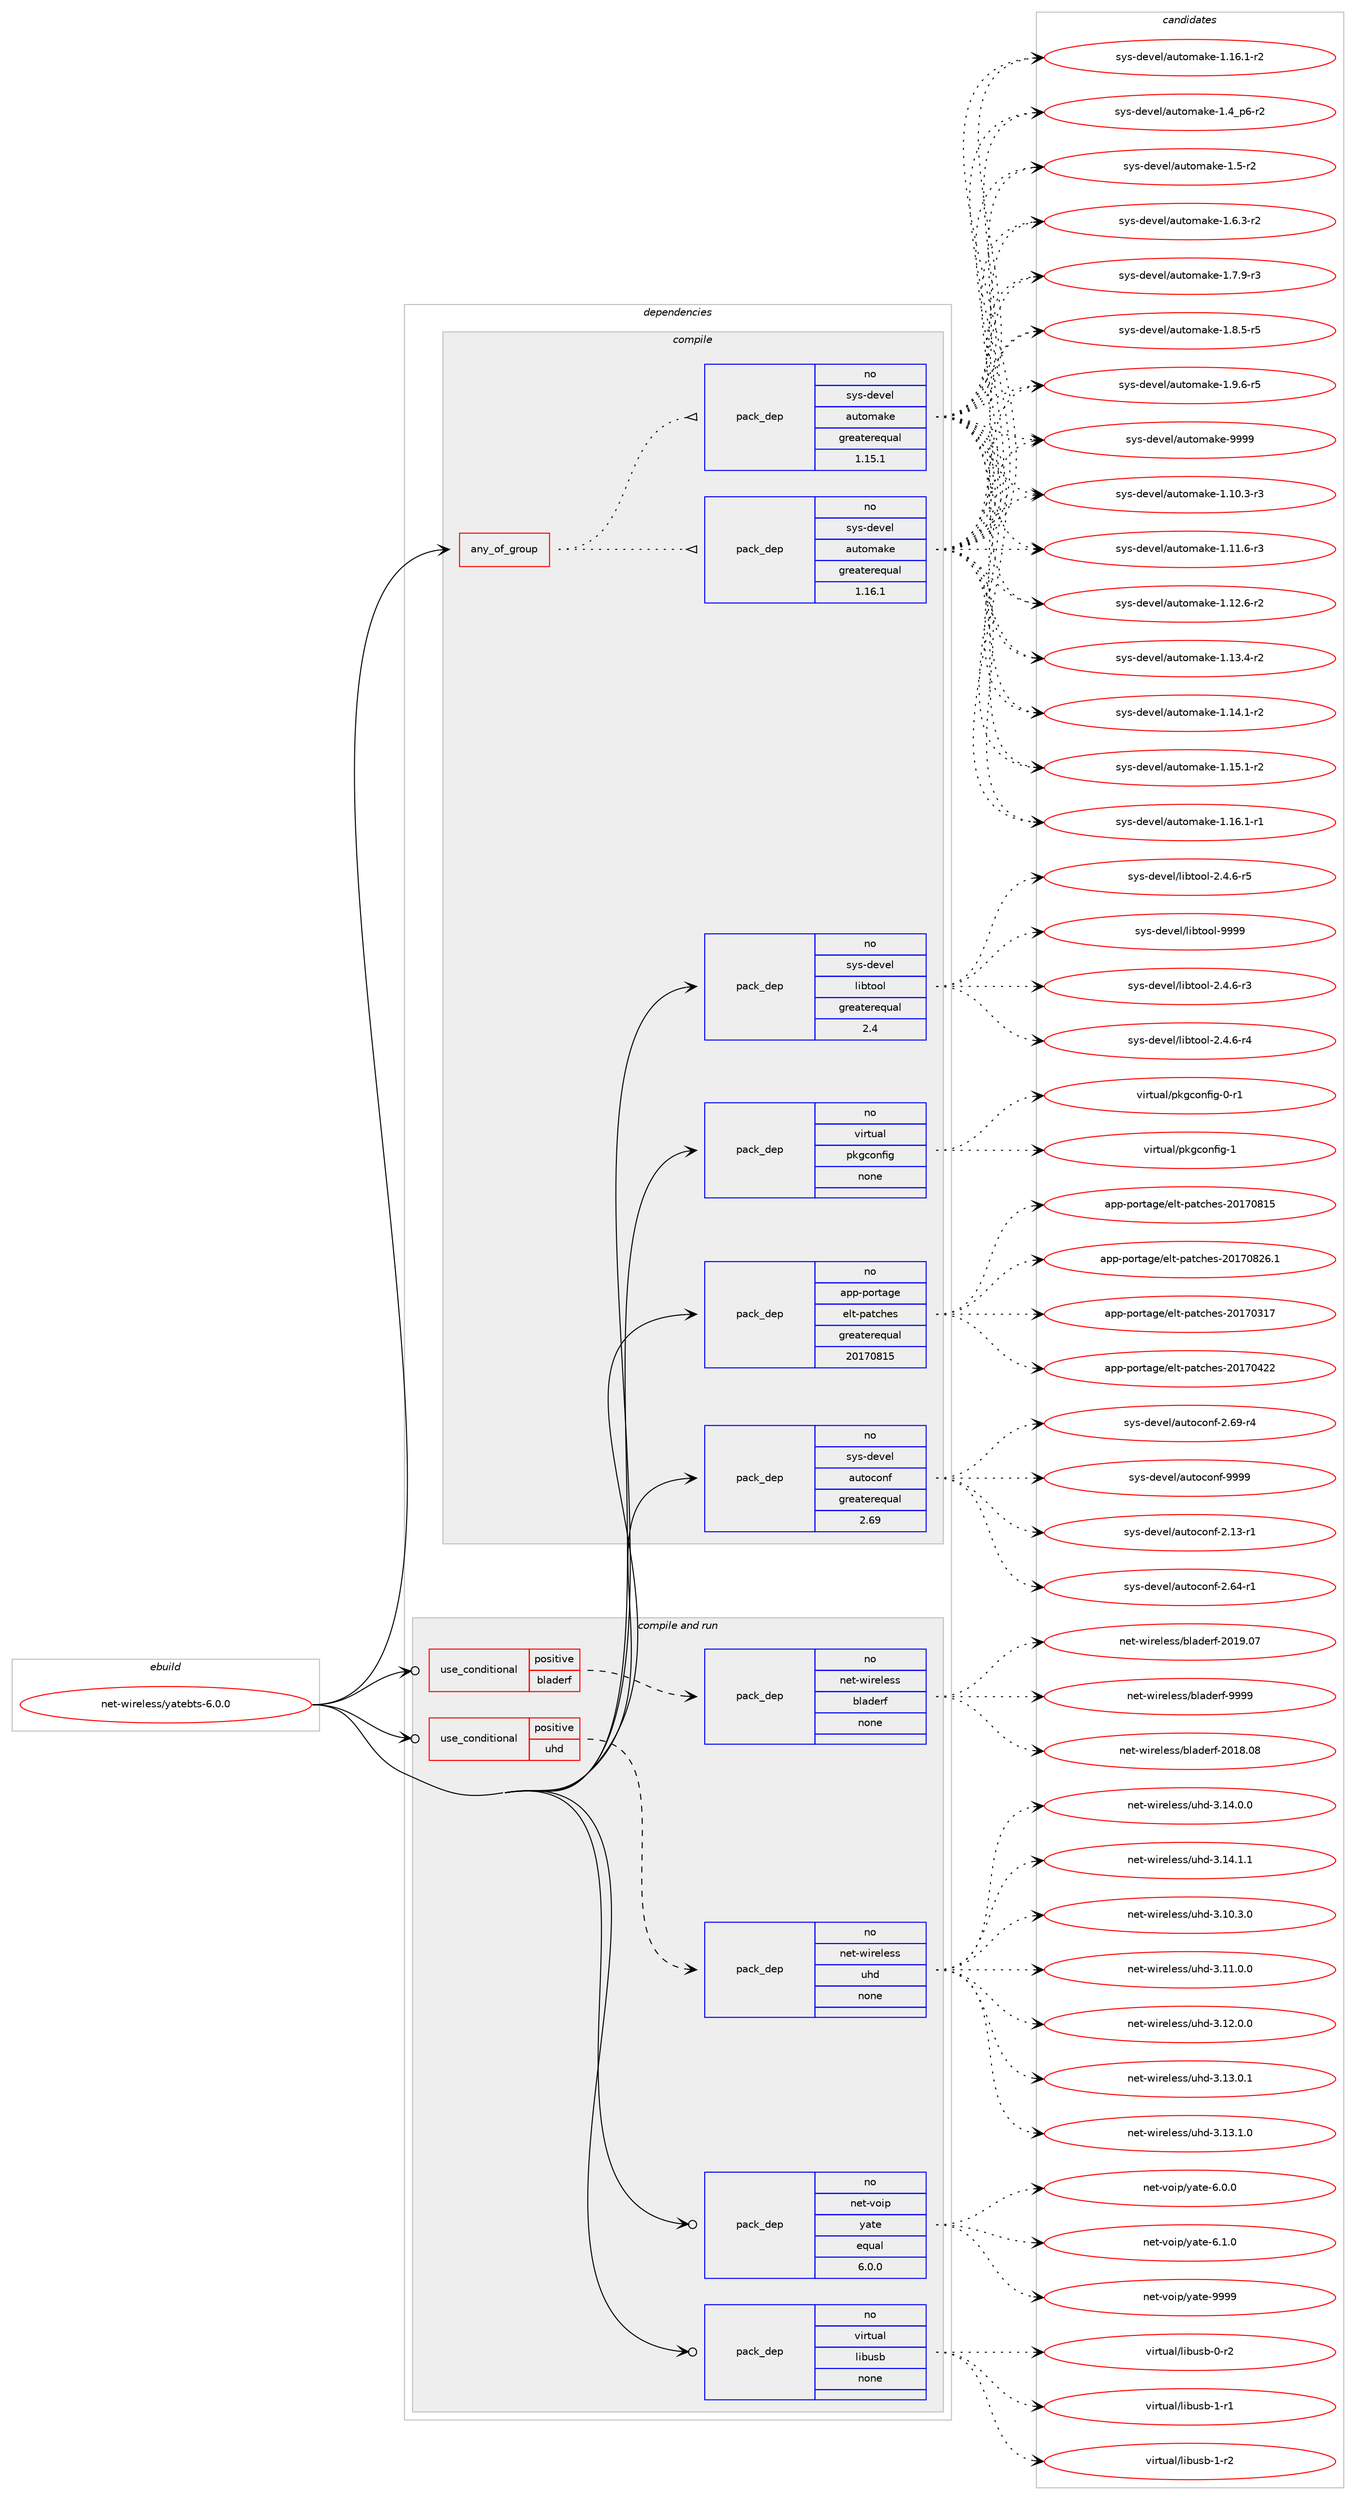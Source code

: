 digraph prolog {

# *************
# Graph options
# *************

newrank=true;
concentrate=true;
compound=true;
graph [rankdir=LR,fontname=Helvetica,fontsize=10,ranksep=1.5];#, ranksep=2.5, nodesep=0.2];
edge  [arrowhead=vee];
node  [fontname=Helvetica,fontsize=10];

# **********
# The ebuild
# **********

subgraph cluster_leftcol {
color=gray;
label=<<i>ebuild</i>>;
id [label="net-wireless/yatebts-6.0.0", color=red, width=4, href="../net-wireless/yatebts-6.0.0.svg"];
}

# ****************
# The dependencies
# ****************

subgraph cluster_midcol {
color=gray;
label=<<i>dependencies</i>>;
subgraph cluster_compile {
fillcolor="#eeeeee";
style=filled;
label=<<i>compile</i>>;
subgraph any14428 {
dependency845757 [label=<<TABLE BORDER="0" CELLBORDER="1" CELLSPACING="0" CELLPADDING="4"><TR><TD CELLPADDING="10">any_of_group</TD></TR></TABLE>>, shape=none, color=red];subgraph pack624541 {
dependency845758 [label=<<TABLE BORDER="0" CELLBORDER="1" CELLSPACING="0" CELLPADDING="4" WIDTH="220"><TR><TD ROWSPAN="6" CELLPADDING="30">pack_dep</TD></TR><TR><TD WIDTH="110">no</TD></TR><TR><TD>sys-devel</TD></TR><TR><TD>automake</TD></TR><TR><TD>greaterequal</TD></TR><TR><TD>1.16.1</TD></TR></TABLE>>, shape=none, color=blue];
}
dependency845757:e -> dependency845758:w [weight=20,style="dotted",arrowhead="oinv"];
subgraph pack624542 {
dependency845759 [label=<<TABLE BORDER="0" CELLBORDER="1" CELLSPACING="0" CELLPADDING="4" WIDTH="220"><TR><TD ROWSPAN="6" CELLPADDING="30">pack_dep</TD></TR><TR><TD WIDTH="110">no</TD></TR><TR><TD>sys-devel</TD></TR><TR><TD>automake</TD></TR><TR><TD>greaterequal</TD></TR><TR><TD>1.15.1</TD></TR></TABLE>>, shape=none, color=blue];
}
dependency845757:e -> dependency845759:w [weight=20,style="dotted",arrowhead="oinv"];
}
id:e -> dependency845757:w [weight=20,style="solid",arrowhead="vee"];
subgraph pack624543 {
dependency845760 [label=<<TABLE BORDER="0" CELLBORDER="1" CELLSPACING="0" CELLPADDING="4" WIDTH="220"><TR><TD ROWSPAN="6" CELLPADDING="30">pack_dep</TD></TR><TR><TD WIDTH="110">no</TD></TR><TR><TD>app-portage</TD></TR><TR><TD>elt-patches</TD></TR><TR><TD>greaterequal</TD></TR><TR><TD>20170815</TD></TR></TABLE>>, shape=none, color=blue];
}
id:e -> dependency845760:w [weight=20,style="solid",arrowhead="vee"];
subgraph pack624544 {
dependency845761 [label=<<TABLE BORDER="0" CELLBORDER="1" CELLSPACING="0" CELLPADDING="4" WIDTH="220"><TR><TD ROWSPAN="6" CELLPADDING="30">pack_dep</TD></TR><TR><TD WIDTH="110">no</TD></TR><TR><TD>sys-devel</TD></TR><TR><TD>autoconf</TD></TR><TR><TD>greaterequal</TD></TR><TR><TD>2.69</TD></TR></TABLE>>, shape=none, color=blue];
}
id:e -> dependency845761:w [weight=20,style="solid",arrowhead="vee"];
subgraph pack624545 {
dependency845762 [label=<<TABLE BORDER="0" CELLBORDER="1" CELLSPACING="0" CELLPADDING="4" WIDTH="220"><TR><TD ROWSPAN="6" CELLPADDING="30">pack_dep</TD></TR><TR><TD WIDTH="110">no</TD></TR><TR><TD>sys-devel</TD></TR><TR><TD>libtool</TD></TR><TR><TD>greaterequal</TD></TR><TR><TD>2.4</TD></TR></TABLE>>, shape=none, color=blue];
}
id:e -> dependency845762:w [weight=20,style="solid",arrowhead="vee"];
subgraph pack624546 {
dependency845763 [label=<<TABLE BORDER="0" CELLBORDER="1" CELLSPACING="0" CELLPADDING="4" WIDTH="220"><TR><TD ROWSPAN="6" CELLPADDING="30">pack_dep</TD></TR><TR><TD WIDTH="110">no</TD></TR><TR><TD>virtual</TD></TR><TR><TD>pkgconfig</TD></TR><TR><TD>none</TD></TR><TR><TD></TD></TR></TABLE>>, shape=none, color=blue];
}
id:e -> dependency845763:w [weight=20,style="solid",arrowhead="vee"];
}
subgraph cluster_compileandrun {
fillcolor="#eeeeee";
style=filled;
label=<<i>compile and run</i>>;
subgraph cond206285 {
dependency845764 [label=<<TABLE BORDER="0" CELLBORDER="1" CELLSPACING="0" CELLPADDING="4"><TR><TD ROWSPAN="3" CELLPADDING="10">use_conditional</TD></TR><TR><TD>positive</TD></TR><TR><TD>bladerf</TD></TR></TABLE>>, shape=none, color=red];
subgraph pack624547 {
dependency845765 [label=<<TABLE BORDER="0" CELLBORDER="1" CELLSPACING="0" CELLPADDING="4" WIDTH="220"><TR><TD ROWSPAN="6" CELLPADDING="30">pack_dep</TD></TR><TR><TD WIDTH="110">no</TD></TR><TR><TD>net-wireless</TD></TR><TR><TD>bladerf</TD></TR><TR><TD>none</TD></TR><TR><TD></TD></TR></TABLE>>, shape=none, color=blue];
}
dependency845764:e -> dependency845765:w [weight=20,style="dashed",arrowhead="vee"];
}
id:e -> dependency845764:w [weight=20,style="solid",arrowhead="odotvee"];
subgraph cond206286 {
dependency845766 [label=<<TABLE BORDER="0" CELLBORDER="1" CELLSPACING="0" CELLPADDING="4"><TR><TD ROWSPAN="3" CELLPADDING="10">use_conditional</TD></TR><TR><TD>positive</TD></TR><TR><TD>uhd</TD></TR></TABLE>>, shape=none, color=red];
subgraph pack624548 {
dependency845767 [label=<<TABLE BORDER="0" CELLBORDER="1" CELLSPACING="0" CELLPADDING="4" WIDTH="220"><TR><TD ROWSPAN="6" CELLPADDING="30">pack_dep</TD></TR><TR><TD WIDTH="110">no</TD></TR><TR><TD>net-wireless</TD></TR><TR><TD>uhd</TD></TR><TR><TD>none</TD></TR><TR><TD></TD></TR></TABLE>>, shape=none, color=blue];
}
dependency845766:e -> dependency845767:w [weight=20,style="dashed",arrowhead="vee"];
}
id:e -> dependency845766:w [weight=20,style="solid",arrowhead="odotvee"];
subgraph pack624549 {
dependency845768 [label=<<TABLE BORDER="0" CELLBORDER="1" CELLSPACING="0" CELLPADDING="4" WIDTH="220"><TR><TD ROWSPAN="6" CELLPADDING="30">pack_dep</TD></TR><TR><TD WIDTH="110">no</TD></TR><TR><TD>net-voip</TD></TR><TR><TD>yate</TD></TR><TR><TD>equal</TD></TR><TR><TD>6.0.0</TD></TR></TABLE>>, shape=none, color=blue];
}
id:e -> dependency845768:w [weight=20,style="solid",arrowhead="odotvee"];
subgraph pack624550 {
dependency845769 [label=<<TABLE BORDER="0" CELLBORDER="1" CELLSPACING="0" CELLPADDING="4" WIDTH="220"><TR><TD ROWSPAN="6" CELLPADDING="30">pack_dep</TD></TR><TR><TD WIDTH="110">no</TD></TR><TR><TD>virtual</TD></TR><TR><TD>libusb</TD></TR><TR><TD>none</TD></TR><TR><TD></TD></TR></TABLE>>, shape=none, color=blue];
}
id:e -> dependency845769:w [weight=20,style="solid",arrowhead="odotvee"];
}
subgraph cluster_run {
fillcolor="#eeeeee";
style=filled;
label=<<i>run</i>>;
}
}

# **************
# The candidates
# **************

subgraph cluster_choices {
rank=same;
color=gray;
label=<<i>candidates</i>>;

subgraph choice624541 {
color=black;
nodesep=1;
choice11512111545100101118101108479711711611110997107101454946494846514511451 [label="sys-devel/automake-1.10.3-r3", color=red, width=4,href="../sys-devel/automake-1.10.3-r3.svg"];
choice11512111545100101118101108479711711611110997107101454946494946544511451 [label="sys-devel/automake-1.11.6-r3", color=red, width=4,href="../sys-devel/automake-1.11.6-r3.svg"];
choice11512111545100101118101108479711711611110997107101454946495046544511450 [label="sys-devel/automake-1.12.6-r2", color=red, width=4,href="../sys-devel/automake-1.12.6-r2.svg"];
choice11512111545100101118101108479711711611110997107101454946495146524511450 [label="sys-devel/automake-1.13.4-r2", color=red, width=4,href="../sys-devel/automake-1.13.4-r2.svg"];
choice11512111545100101118101108479711711611110997107101454946495246494511450 [label="sys-devel/automake-1.14.1-r2", color=red, width=4,href="../sys-devel/automake-1.14.1-r2.svg"];
choice11512111545100101118101108479711711611110997107101454946495346494511450 [label="sys-devel/automake-1.15.1-r2", color=red, width=4,href="../sys-devel/automake-1.15.1-r2.svg"];
choice11512111545100101118101108479711711611110997107101454946495446494511449 [label="sys-devel/automake-1.16.1-r1", color=red, width=4,href="../sys-devel/automake-1.16.1-r1.svg"];
choice11512111545100101118101108479711711611110997107101454946495446494511450 [label="sys-devel/automake-1.16.1-r2", color=red, width=4,href="../sys-devel/automake-1.16.1-r2.svg"];
choice115121115451001011181011084797117116111109971071014549465295112544511450 [label="sys-devel/automake-1.4_p6-r2", color=red, width=4,href="../sys-devel/automake-1.4_p6-r2.svg"];
choice11512111545100101118101108479711711611110997107101454946534511450 [label="sys-devel/automake-1.5-r2", color=red, width=4,href="../sys-devel/automake-1.5-r2.svg"];
choice115121115451001011181011084797117116111109971071014549465446514511450 [label="sys-devel/automake-1.6.3-r2", color=red, width=4,href="../sys-devel/automake-1.6.3-r2.svg"];
choice115121115451001011181011084797117116111109971071014549465546574511451 [label="sys-devel/automake-1.7.9-r3", color=red, width=4,href="../sys-devel/automake-1.7.9-r3.svg"];
choice115121115451001011181011084797117116111109971071014549465646534511453 [label="sys-devel/automake-1.8.5-r5", color=red, width=4,href="../sys-devel/automake-1.8.5-r5.svg"];
choice115121115451001011181011084797117116111109971071014549465746544511453 [label="sys-devel/automake-1.9.6-r5", color=red, width=4,href="../sys-devel/automake-1.9.6-r5.svg"];
choice115121115451001011181011084797117116111109971071014557575757 [label="sys-devel/automake-9999", color=red, width=4,href="../sys-devel/automake-9999.svg"];
dependency845758:e -> choice11512111545100101118101108479711711611110997107101454946494846514511451:w [style=dotted,weight="100"];
dependency845758:e -> choice11512111545100101118101108479711711611110997107101454946494946544511451:w [style=dotted,weight="100"];
dependency845758:e -> choice11512111545100101118101108479711711611110997107101454946495046544511450:w [style=dotted,weight="100"];
dependency845758:e -> choice11512111545100101118101108479711711611110997107101454946495146524511450:w [style=dotted,weight="100"];
dependency845758:e -> choice11512111545100101118101108479711711611110997107101454946495246494511450:w [style=dotted,weight="100"];
dependency845758:e -> choice11512111545100101118101108479711711611110997107101454946495346494511450:w [style=dotted,weight="100"];
dependency845758:e -> choice11512111545100101118101108479711711611110997107101454946495446494511449:w [style=dotted,weight="100"];
dependency845758:e -> choice11512111545100101118101108479711711611110997107101454946495446494511450:w [style=dotted,weight="100"];
dependency845758:e -> choice115121115451001011181011084797117116111109971071014549465295112544511450:w [style=dotted,weight="100"];
dependency845758:e -> choice11512111545100101118101108479711711611110997107101454946534511450:w [style=dotted,weight="100"];
dependency845758:e -> choice115121115451001011181011084797117116111109971071014549465446514511450:w [style=dotted,weight="100"];
dependency845758:e -> choice115121115451001011181011084797117116111109971071014549465546574511451:w [style=dotted,weight="100"];
dependency845758:e -> choice115121115451001011181011084797117116111109971071014549465646534511453:w [style=dotted,weight="100"];
dependency845758:e -> choice115121115451001011181011084797117116111109971071014549465746544511453:w [style=dotted,weight="100"];
dependency845758:e -> choice115121115451001011181011084797117116111109971071014557575757:w [style=dotted,weight="100"];
}
subgraph choice624542 {
color=black;
nodesep=1;
choice11512111545100101118101108479711711611110997107101454946494846514511451 [label="sys-devel/automake-1.10.3-r3", color=red, width=4,href="../sys-devel/automake-1.10.3-r3.svg"];
choice11512111545100101118101108479711711611110997107101454946494946544511451 [label="sys-devel/automake-1.11.6-r3", color=red, width=4,href="../sys-devel/automake-1.11.6-r3.svg"];
choice11512111545100101118101108479711711611110997107101454946495046544511450 [label="sys-devel/automake-1.12.6-r2", color=red, width=4,href="../sys-devel/automake-1.12.6-r2.svg"];
choice11512111545100101118101108479711711611110997107101454946495146524511450 [label="sys-devel/automake-1.13.4-r2", color=red, width=4,href="../sys-devel/automake-1.13.4-r2.svg"];
choice11512111545100101118101108479711711611110997107101454946495246494511450 [label="sys-devel/automake-1.14.1-r2", color=red, width=4,href="../sys-devel/automake-1.14.1-r2.svg"];
choice11512111545100101118101108479711711611110997107101454946495346494511450 [label="sys-devel/automake-1.15.1-r2", color=red, width=4,href="../sys-devel/automake-1.15.1-r2.svg"];
choice11512111545100101118101108479711711611110997107101454946495446494511449 [label="sys-devel/automake-1.16.1-r1", color=red, width=4,href="../sys-devel/automake-1.16.1-r1.svg"];
choice11512111545100101118101108479711711611110997107101454946495446494511450 [label="sys-devel/automake-1.16.1-r2", color=red, width=4,href="../sys-devel/automake-1.16.1-r2.svg"];
choice115121115451001011181011084797117116111109971071014549465295112544511450 [label="sys-devel/automake-1.4_p6-r2", color=red, width=4,href="../sys-devel/automake-1.4_p6-r2.svg"];
choice11512111545100101118101108479711711611110997107101454946534511450 [label="sys-devel/automake-1.5-r2", color=red, width=4,href="../sys-devel/automake-1.5-r2.svg"];
choice115121115451001011181011084797117116111109971071014549465446514511450 [label="sys-devel/automake-1.6.3-r2", color=red, width=4,href="../sys-devel/automake-1.6.3-r2.svg"];
choice115121115451001011181011084797117116111109971071014549465546574511451 [label="sys-devel/automake-1.7.9-r3", color=red, width=4,href="../sys-devel/automake-1.7.9-r3.svg"];
choice115121115451001011181011084797117116111109971071014549465646534511453 [label="sys-devel/automake-1.8.5-r5", color=red, width=4,href="../sys-devel/automake-1.8.5-r5.svg"];
choice115121115451001011181011084797117116111109971071014549465746544511453 [label="sys-devel/automake-1.9.6-r5", color=red, width=4,href="../sys-devel/automake-1.9.6-r5.svg"];
choice115121115451001011181011084797117116111109971071014557575757 [label="sys-devel/automake-9999", color=red, width=4,href="../sys-devel/automake-9999.svg"];
dependency845759:e -> choice11512111545100101118101108479711711611110997107101454946494846514511451:w [style=dotted,weight="100"];
dependency845759:e -> choice11512111545100101118101108479711711611110997107101454946494946544511451:w [style=dotted,weight="100"];
dependency845759:e -> choice11512111545100101118101108479711711611110997107101454946495046544511450:w [style=dotted,weight="100"];
dependency845759:e -> choice11512111545100101118101108479711711611110997107101454946495146524511450:w [style=dotted,weight="100"];
dependency845759:e -> choice11512111545100101118101108479711711611110997107101454946495246494511450:w [style=dotted,weight="100"];
dependency845759:e -> choice11512111545100101118101108479711711611110997107101454946495346494511450:w [style=dotted,weight="100"];
dependency845759:e -> choice11512111545100101118101108479711711611110997107101454946495446494511449:w [style=dotted,weight="100"];
dependency845759:e -> choice11512111545100101118101108479711711611110997107101454946495446494511450:w [style=dotted,weight="100"];
dependency845759:e -> choice115121115451001011181011084797117116111109971071014549465295112544511450:w [style=dotted,weight="100"];
dependency845759:e -> choice11512111545100101118101108479711711611110997107101454946534511450:w [style=dotted,weight="100"];
dependency845759:e -> choice115121115451001011181011084797117116111109971071014549465446514511450:w [style=dotted,weight="100"];
dependency845759:e -> choice115121115451001011181011084797117116111109971071014549465546574511451:w [style=dotted,weight="100"];
dependency845759:e -> choice115121115451001011181011084797117116111109971071014549465646534511453:w [style=dotted,weight="100"];
dependency845759:e -> choice115121115451001011181011084797117116111109971071014549465746544511453:w [style=dotted,weight="100"];
dependency845759:e -> choice115121115451001011181011084797117116111109971071014557575757:w [style=dotted,weight="100"];
}
subgraph choice624543 {
color=black;
nodesep=1;
choice97112112451121111141169710310147101108116451129711699104101115455048495548514955 [label="app-portage/elt-patches-20170317", color=red, width=4,href="../app-portage/elt-patches-20170317.svg"];
choice97112112451121111141169710310147101108116451129711699104101115455048495548525050 [label="app-portage/elt-patches-20170422", color=red, width=4,href="../app-portage/elt-patches-20170422.svg"];
choice97112112451121111141169710310147101108116451129711699104101115455048495548564953 [label="app-portage/elt-patches-20170815", color=red, width=4,href="../app-portage/elt-patches-20170815.svg"];
choice971121124511211111411697103101471011081164511297116991041011154550484955485650544649 [label="app-portage/elt-patches-20170826.1", color=red, width=4,href="../app-portage/elt-patches-20170826.1.svg"];
dependency845760:e -> choice97112112451121111141169710310147101108116451129711699104101115455048495548514955:w [style=dotted,weight="100"];
dependency845760:e -> choice97112112451121111141169710310147101108116451129711699104101115455048495548525050:w [style=dotted,weight="100"];
dependency845760:e -> choice97112112451121111141169710310147101108116451129711699104101115455048495548564953:w [style=dotted,weight="100"];
dependency845760:e -> choice971121124511211111411697103101471011081164511297116991041011154550484955485650544649:w [style=dotted,weight="100"];
}
subgraph choice624544 {
color=black;
nodesep=1;
choice1151211154510010111810110847971171161119911111010245504649514511449 [label="sys-devel/autoconf-2.13-r1", color=red, width=4,href="../sys-devel/autoconf-2.13-r1.svg"];
choice1151211154510010111810110847971171161119911111010245504654524511449 [label="sys-devel/autoconf-2.64-r1", color=red, width=4,href="../sys-devel/autoconf-2.64-r1.svg"];
choice1151211154510010111810110847971171161119911111010245504654574511452 [label="sys-devel/autoconf-2.69-r4", color=red, width=4,href="../sys-devel/autoconf-2.69-r4.svg"];
choice115121115451001011181011084797117116111991111101024557575757 [label="sys-devel/autoconf-9999", color=red, width=4,href="../sys-devel/autoconf-9999.svg"];
dependency845761:e -> choice1151211154510010111810110847971171161119911111010245504649514511449:w [style=dotted,weight="100"];
dependency845761:e -> choice1151211154510010111810110847971171161119911111010245504654524511449:w [style=dotted,weight="100"];
dependency845761:e -> choice1151211154510010111810110847971171161119911111010245504654574511452:w [style=dotted,weight="100"];
dependency845761:e -> choice115121115451001011181011084797117116111991111101024557575757:w [style=dotted,weight="100"];
}
subgraph choice624545 {
color=black;
nodesep=1;
choice1151211154510010111810110847108105981161111111084550465246544511451 [label="sys-devel/libtool-2.4.6-r3", color=red, width=4,href="../sys-devel/libtool-2.4.6-r3.svg"];
choice1151211154510010111810110847108105981161111111084550465246544511452 [label="sys-devel/libtool-2.4.6-r4", color=red, width=4,href="../sys-devel/libtool-2.4.6-r4.svg"];
choice1151211154510010111810110847108105981161111111084550465246544511453 [label="sys-devel/libtool-2.4.6-r5", color=red, width=4,href="../sys-devel/libtool-2.4.6-r5.svg"];
choice1151211154510010111810110847108105981161111111084557575757 [label="sys-devel/libtool-9999", color=red, width=4,href="../sys-devel/libtool-9999.svg"];
dependency845762:e -> choice1151211154510010111810110847108105981161111111084550465246544511451:w [style=dotted,weight="100"];
dependency845762:e -> choice1151211154510010111810110847108105981161111111084550465246544511452:w [style=dotted,weight="100"];
dependency845762:e -> choice1151211154510010111810110847108105981161111111084550465246544511453:w [style=dotted,weight="100"];
dependency845762:e -> choice1151211154510010111810110847108105981161111111084557575757:w [style=dotted,weight="100"];
}
subgraph choice624546 {
color=black;
nodesep=1;
choice11810511411611797108471121071039911111010210510345484511449 [label="virtual/pkgconfig-0-r1", color=red, width=4,href="../virtual/pkgconfig-0-r1.svg"];
choice1181051141161179710847112107103991111101021051034549 [label="virtual/pkgconfig-1", color=red, width=4,href="../virtual/pkgconfig-1.svg"];
dependency845763:e -> choice11810511411611797108471121071039911111010210510345484511449:w [style=dotted,weight="100"];
dependency845763:e -> choice1181051141161179710847112107103991111101021051034549:w [style=dotted,weight="100"];
}
subgraph choice624547 {
color=black;
nodesep=1;
choice110101116451191051141011081011151154798108971001011141024550484956464856 [label="net-wireless/bladerf-2018.08", color=red, width=4,href="../net-wireless/bladerf-2018.08.svg"];
choice110101116451191051141011081011151154798108971001011141024550484957464855 [label="net-wireless/bladerf-2019.07", color=red, width=4,href="../net-wireless/bladerf-2019.07.svg"];
choice110101116451191051141011081011151154798108971001011141024557575757 [label="net-wireless/bladerf-9999", color=red, width=4,href="../net-wireless/bladerf-9999.svg"];
dependency845765:e -> choice110101116451191051141011081011151154798108971001011141024550484956464856:w [style=dotted,weight="100"];
dependency845765:e -> choice110101116451191051141011081011151154798108971001011141024550484957464855:w [style=dotted,weight="100"];
dependency845765:e -> choice110101116451191051141011081011151154798108971001011141024557575757:w [style=dotted,weight="100"];
}
subgraph choice624548 {
color=black;
nodesep=1;
choice1101011164511910511410110810111511547117104100455146494846514648 [label="net-wireless/uhd-3.10.3.0", color=red, width=4,href="../net-wireless/uhd-3.10.3.0.svg"];
choice1101011164511910511410110810111511547117104100455146494946484648 [label="net-wireless/uhd-3.11.0.0", color=red, width=4,href="../net-wireless/uhd-3.11.0.0.svg"];
choice1101011164511910511410110810111511547117104100455146495046484648 [label="net-wireless/uhd-3.12.0.0", color=red, width=4,href="../net-wireless/uhd-3.12.0.0.svg"];
choice1101011164511910511410110810111511547117104100455146495146484649 [label="net-wireless/uhd-3.13.0.1", color=red, width=4,href="../net-wireless/uhd-3.13.0.1.svg"];
choice1101011164511910511410110810111511547117104100455146495146494648 [label="net-wireless/uhd-3.13.1.0", color=red, width=4,href="../net-wireless/uhd-3.13.1.0.svg"];
choice1101011164511910511410110810111511547117104100455146495246484648 [label="net-wireless/uhd-3.14.0.0", color=red, width=4,href="../net-wireless/uhd-3.14.0.0.svg"];
choice1101011164511910511410110810111511547117104100455146495246494649 [label="net-wireless/uhd-3.14.1.1", color=red, width=4,href="../net-wireless/uhd-3.14.1.1.svg"];
dependency845767:e -> choice1101011164511910511410110810111511547117104100455146494846514648:w [style=dotted,weight="100"];
dependency845767:e -> choice1101011164511910511410110810111511547117104100455146494946484648:w [style=dotted,weight="100"];
dependency845767:e -> choice1101011164511910511410110810111511547117104100455146495046484648:w [style=dotted,weight="100"];
dependency845767:e -> choice1101011164511910511410110810111511547117104100455146495146484649:w [style=dotted,weight="100"];
dependency845767:e -> choice1101011164511910511410110810111511547117104100455146495146494648:w [style=dotted,weight="100"];
dependency845767:e -> choice1101011164511910511410110810111511547117104100455146495246484648:w [style=dotted,weight="100"];
dependency845767:e -> choice1101011164511910511410110810111511547117104100455146495246494649:w [style=dotted,weight="100"];
}
subgraph choice624549 {
color=black;
nodesep=1;
choice110101116451181111051124712197116101455446484648 [label="net-voip/yate-6.0.0", color=red, width=4,href="../net-voip/yate-6.0.0.svg"];
choice110101116451181111051124712197116101455446494648 [label="net-voip/yate-6.1.0", color=red, width=4,href="../net-voip/yate-6.1.0.svg"];
choice1101011164511811110511247121971161014557575757 [label="net-voip/yate-9999", color=red, width=4,href="../net-voip/yate-9999.svg"];
dependency845768:e -> choice110101116451181111051124712197116101455446484648:w [style=dotted,weight="100"];
dependency845768:e -> choice110101116451181111051124712197116101455446494648:w [style=dotted,weight="100"];
dependency845768:e -> choice1101011164511811110511247121971161014557575757:w [style=dotted,weight="100"];
}
subgraph choice624550 {
color=black;
nodesep=1;
choice1181051141161179710847108105981171159845484511450 [label="virtual/libusb-0-r2", color=red, width=4,href="../virtual/libusb-0-r2.svg"];
choice1181051141161179710847108105981171159845494511449 [label="virtual/libusb-1-r1", color=red, width=4,href="../virtual/libusb-1-r1.svg"];
choice1181051141161179710847108105981171159845494511450 [label="virtual/libusb-1-r2", color=red, width=4,href="../virtual/libusb-1-r2.svg"];
dependency845769:e -> choice1181051141161179710847108105981171159845484511450:w [style=dotted,weight="100"];
dependency845769:e -> choice1181051141161179710847108105981171159845494511449:w [style=dotted,weight="100"];
dependency845769:e -> choice1181051141161179710847108105981171159845494511450:w [style=dotted,weight="100"];
}
}

}
